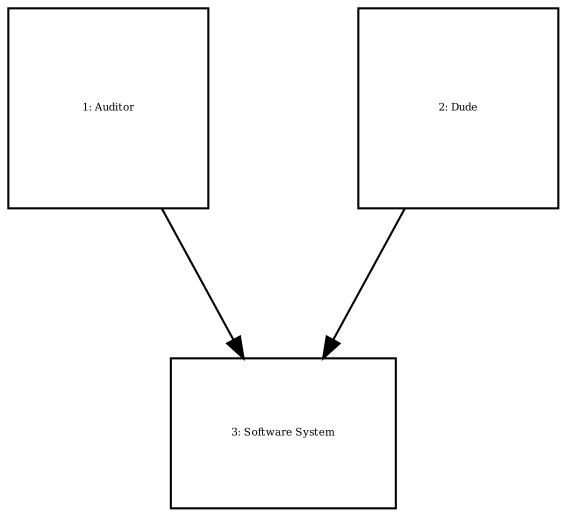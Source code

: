 digraph {
  compound=true
  graph [splines=polyline,rankdir=TB,ranksep=1.0,nodesep=1.0,fontsize=5]
  node [shape=box,fontsize=5]
  edge []

  subgraph cluster_enterprise {
    margin=25
  }

  1 [width=1.333333,height=1.333333,fixedsize=true,id=1,label="1: Auditor"]
  2 [width=1.333333,height=1.333333,fixedsize=true,id=2,label="2: Dude"]
  3 [width=1.500000,height=1.000000,fixedsize=true,id=3,label="3: Software System"]

  1 -> 3 [id=4]
  2 -> 3 [id=5]
}